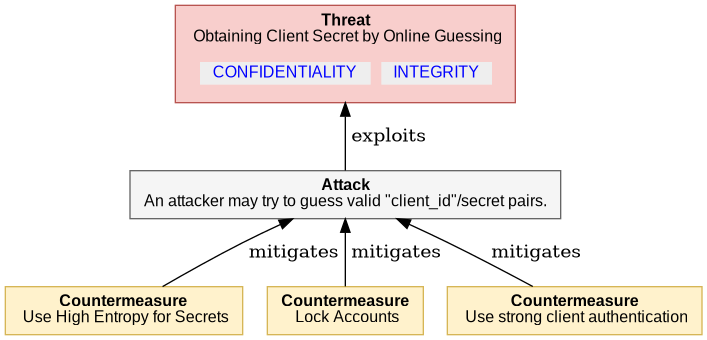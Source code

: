  

@startuml
digraph G {
rankdir="BT";
  node [shape=plaintext, fontname="Arial" fontsize="12"];
    "4_3_5_CLIENT_SECRET_BRUTE_FORCE" [ fillcolor="#F8CECC", style=filled, shape=polygon, color="#B85450"
    label= 
    <<table border="0" cellborder="0" cellspacing="0">
     <tr><td align="center"><b>Threat</b><br/> 

Obtaining Client Secret by Online Guessing
</td></tr>
     <tr><td><table border="0" cellborder="0" cellspacing="8"><tr>
                ret += secObj.linkedImpactMDText()
     <td align="center" href="#OAuth2.CONFIDENTIALITY" bgcolor="#EEEEEE"><font color="blue">CONFIDENTIALITY</font></td>
                ret += secObj.linkedImpactMDText()
     <td align="center" href="#OAuth2.INTEGRITY" bgcolor="#EEEEEE"><font color="blue">INTEGRITY</font></td>
     </tr></table></td></tr>   
   </table>>
   ];
    
"4_3_5_CLIENT_SECRET_BRUTE_FORCE_attack" [ fillcolor="#f5f5f5", style=filled, shape=polygon, color="#666666", label =     
    <<table border="0" cellborder="0" cellspacing="0">
     <tr><td align="center"><b>Attack</b><br/>

An attacker may try to guess valid &quot;client_id&quot;/secret pairs.
</td></tr>
   </table>>
    ]

"4_3_5_CLIENT_SECRET_BRUTE_FORCE_attack" -> "4_3_5_CLIENT_SECRET_BRUTE_FORCE"  [label = " exploits"]

    "4_3_5_CLIENT_SECRET_BRUTE_FORCE_countermeasure0" [ 
       fillcolor="#FFF2CC", style=filled, shape=polygon, color="#D6B656", label =     
    <<table border="0" cellborder="0" cellspacing="0">
     <tr><td align="left"><b>Countermeasure</b><br/> 

Use High Entropy for Secrets
</td></tr>
   </table>>
   ]

     "4_3_5_CLIENT_SECRET_BRUTE_FORCE_countermeasure0" -> "4_3_5_CLIENT_SECRET_BRUTE_FORCE_attack" [label = " mitigates"]

    "4_3_5_CLIENT_SECRET_BRUTE_FORCE_countermeasure1" [ 
       fillcolor="#FFF2CC", style=filled, shape=polygon, color="#D6B656", label =     
    <<table border="0" cellborder="0" cellspacing="0">
     <tr><td align="left"><b>Countermeasure</b><br/> 

Lock Accounts
</td></tr>
   </table>>
   ]

     "4_3_5_CLIENT_SECRET_BRUTE_FORCE_countermeasure1" -> "4_3_5_CLIENT_SECRET_BRUTE_FORCE_attack" [label = " mitigates"]

    "4_3_5_CLIENT_SECRET_BRUTE_FORCE_countermeasure2" [ 
       fillcolor="#FFF2CC", style=filled, shape=polygon, color="#D6B656", label =     
    <<table border="0" cellborder="0" cellspacing="0">
     <tr><td align="left"><b>Countermeasure</b><br/> 

Use strong client authentication
</td></tr>
   </table>>
   ]

     "4_3_5_CLIENT_SECRET_BRUTE_FORCE_countermeasure2" -> "4_3_5_CLIENT_SECRET_BRUTE_FORCE_attack" [label = " mitigates"]

}
@enduml

